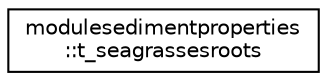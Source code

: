 digraph "Graphical Class Hierarchy"
{
 // LATEX_PDF_SIZE
  edge [fontname="Helvetica",fontsize="10",labelfontname="Helvetica",labelfontsize="10"];
  node [fontname="Helvetica",fontsize="10",shape=record];
  rankdir="LR";
  Node0 [label="modulesedimentproperties\l::t_seagrassesroots",height=0.2,width=0.4,color="black", fillcolor="white", style="filled",URL="$structmodulesedimentproperties_1_1t__seagrassesroots.html",tooltip=" "];
}

